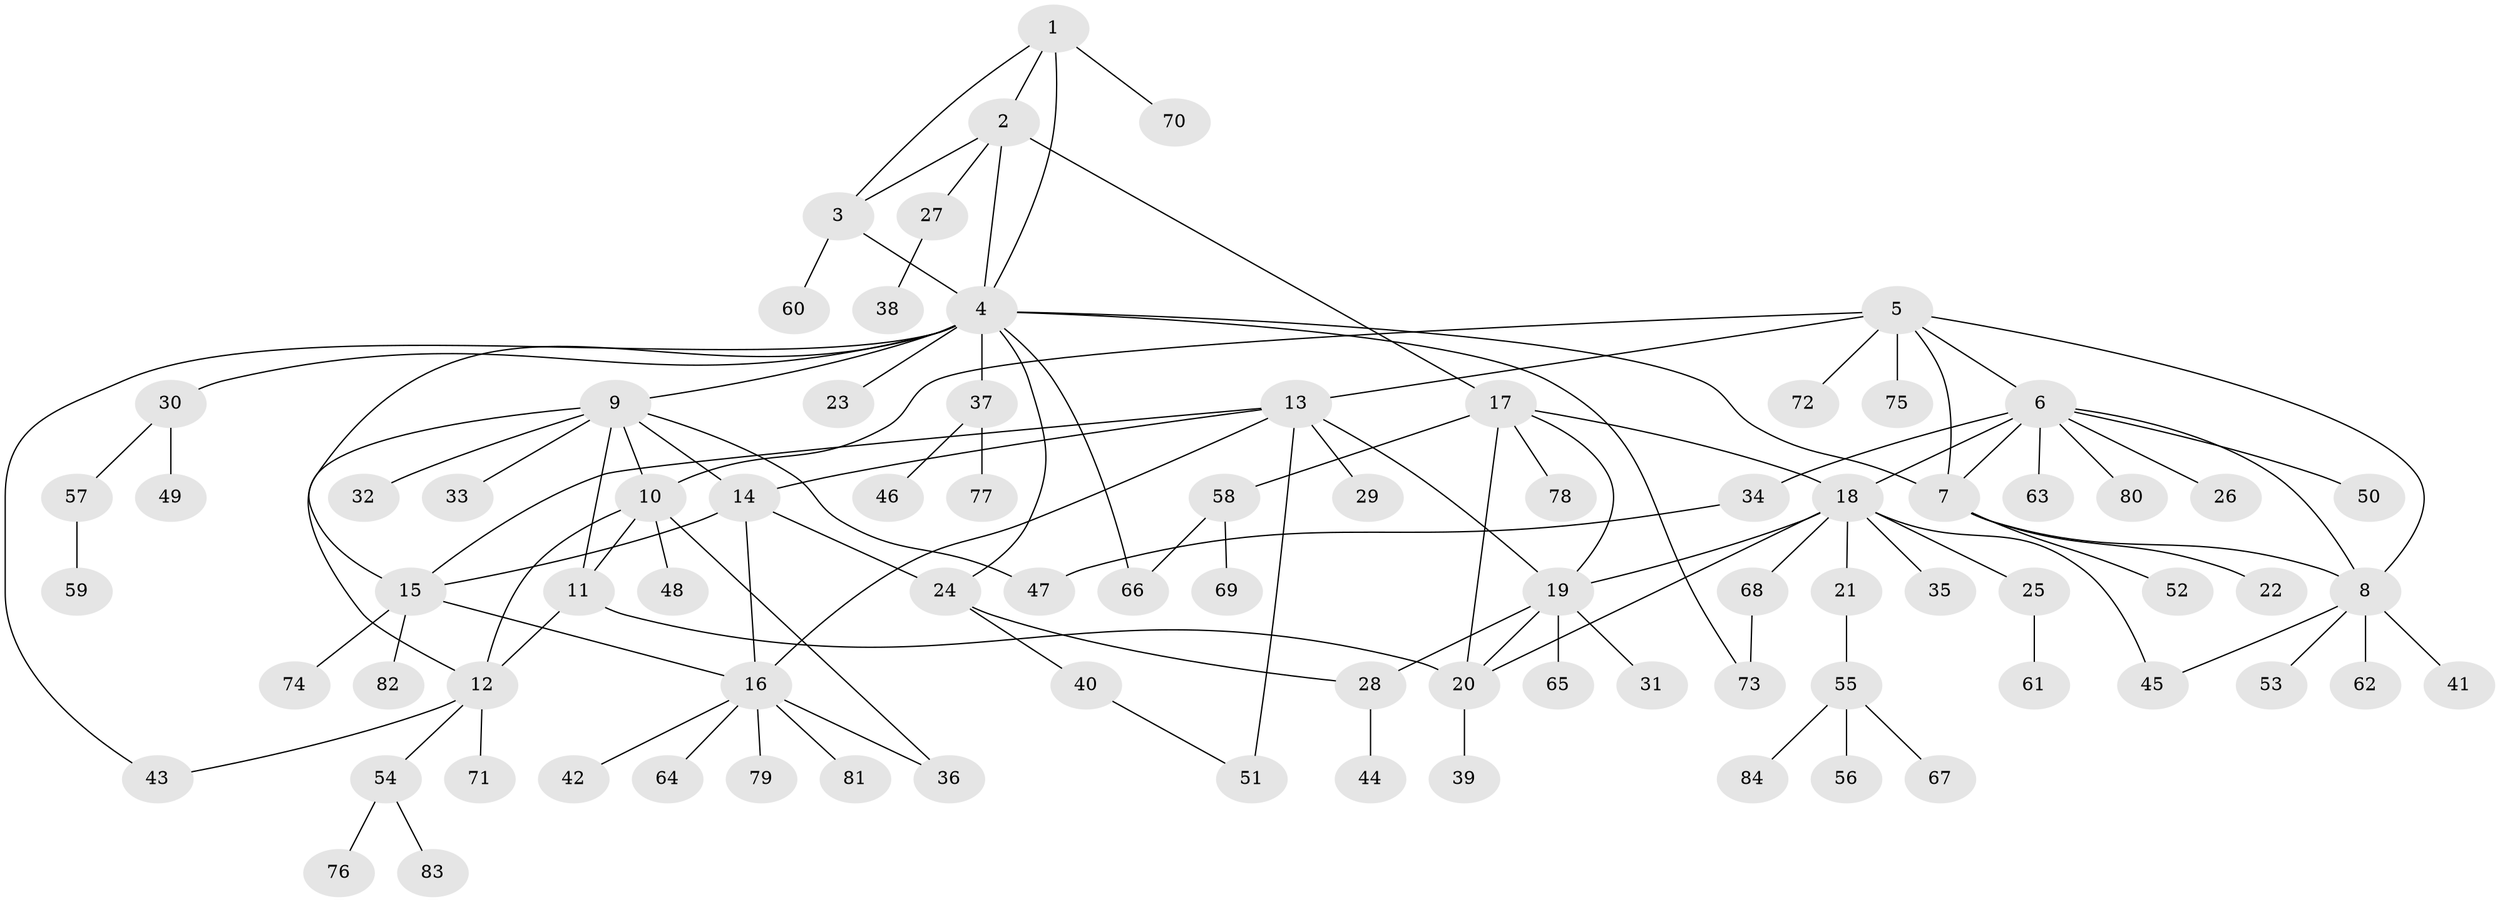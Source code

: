 // Generated by graph-tools (version 1.1) at 2025/11/02/27/25 16:11:36]
// undirected, 84 vertices, 113 edges
graph export_dot {
graph [start="1"]
  node [color=gray90,style=filled];
  1;
  2;
  3;
  4;
  5;
  6;
  7;
  8;
  9;
  10;
  11;
  12;
  13;
  14;
  15;
  16;
  17;
  18;
  19;
  20;
  21;
  22;
  23;
  24;
  25;
  26;
  27;
  28;
  29;
  30;
  31;
  32;
  33;
  34;
  35;
  36;
  37;
  38;
  39;
  40;
  41;
  42;
  43;
  44;
  45;
  46;
  47;
  48;
  49;
  50;
  51;
  52;
  53;
  54;
  55;
  56;
  57;
  58;
  59;
  60;
  61;
  62;
  63;
  64;
  65;
  66;
  67;
  68;
  69;
  70;
  71;
  72;
  73;
  74;
  75;
  76;
  77;
  78;
  79;
  80;
  81;
  82;
  83;
  84;
  1 -- 2;
  1 -- 3;
  1 -- 4;
  1 -- 70;
  2 -- 3;
  2 -- 4;
  2 -- 17;
  2 -- 27;
  3 -- 4;
  3 -- 60;
  4 -- 7;
  4 -- 9;
  4 -- 15;
  4 -- 23;
  4 -- 24;
  4 -- 30;
  4 -- 37;
  4 -- 43;
  4 -- 66;
  4 -- 73;
  5 -- 6;
  5 -- 7;
  5 -- 8;
  5 -- 10;
  5 -- 13;
  5 -- 72;
  5 -- 75;
  6 -- 7;
  6 -- 8;
  6 -- 18;
  6 -- 26;
  6 -- 34;
  6 -- 50;
  6 -- 63;
  6 -- 80;
  7 -- 8;
  7 -- 22;
  7 -- 52;
  8 -- 41;
  8 -- 45;
  8 -- 53;
  8 -- 62;
  9 -- 10;
  9 -- 11;
  9 -- 12;
  9 -- 14;
  9 -- 32;
  9 -- 33;
  9 -- 47;
  10 -- 11;
  10 -- 12;
  10 -- 36;
  10 -- 48;
  11 -- 12;
  11 -- 20;
  12 -- 43;
  12 -- 54;
  12 -- 71;
  13 -- 14;
  13 -- 15;
  13 -- 16;
  13 -- 19;
  13 -- 29;
  13 -- 51;
  14 -- 15;
  14 -- 16;
  14 -- 24;
  15 -- 16;
  15 -- 74;
  15 -- 82;
  16 -- 36;
  16 -- 42;
  16 -- 64;
  16 -- 79;
  16 -- 81;
  17 -- 18;
  17 -- 19;
  17 -- 20;
  17 -- 58;
  17 -- 78;
  18 -- 19;
  18 -- 20;
  18 -- 21;
  18 -- 25;
  18 -- 35;
  18 -- 45;
  18 -- 68;
  19 -- 20;
  19 -- 28;
  19 -- 31;
  19 -- 65;
  20 -- 39;
  21 -- 55;
  24 -- 28;
  24 -- 40;
  25 -- 61;
  27 -- 38;
  28 -- 44;
  30 -- 49;
  30 -- 57;
  34 -- 47;
  37 -- 46;
  37 -- 77;
  40 -- 51;
  54 -- 76;
  54 -- 83;
  55 -- 56;
  55 -- 67;
  55 -- 84;
  57 -- 59;
  58 -- 66;
  58 -- 69;
  68 -- 73;
}
